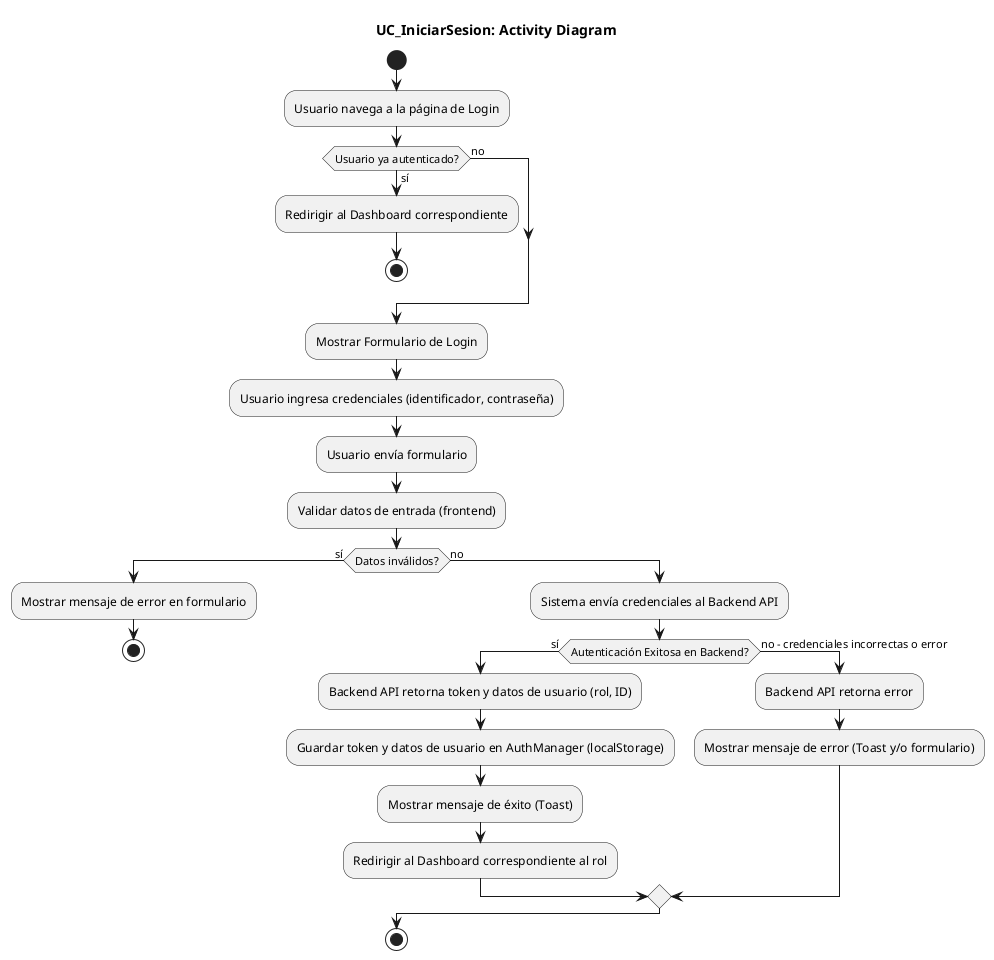@startuml
title UC_IniciarSesion: Activity Diagram

start
:Usuario navega a la página de Login;
if (Usuario ya autenticado?) then (sí)
  :Redirigir al Dashboard correspondiente;
  stop
else (no)
endif
:Mostrar Formulario de Login;
:Usuario ingresa credenciales (identificador, contraseña);
:Usuario envía formulario;
:Validar datos de entrada (frontend);
if (Datos inválidos?) then (sí)
  :Mostrar mensaje de error en formulario;
  stop
else (no)
  :Sistema envía credenciales al Backend API;
  if (Autenticación Exitosa en Backend?) then (sí)
    :Backend API retorna token y datos de usuario (rol, ID);
    :Guardar token y datos de usuario en AuthManager (localStorage);
    :Mostrar mensaje de éxito (Toast);
    :Redirigir al Dashboard correspondiente al rol;
  else (no - credenciales incorrectas o error)
    :Backend API retorna error;
    :Mostrar mensaje de error (Toast y/o formulario);
  endif
endif
stop
@enduml